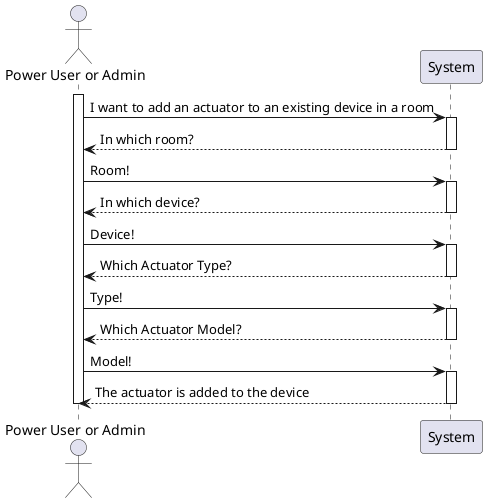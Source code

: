 @startuml
'US12 - As a Power User [or Administrator], I want to add an actuator to an existing
'device in a room. The actuator must be of a model of an existing type of actuator.
!pragma layout smetana
actor "Power User or Admin" as User
participant System

activate User
User -> System: I want to add an actuator to an existing device in a room
activate System
System --> User: In which room?
deactivate System
User -> System: Room!
activate System
System --> User: In which device?
deactivate System
User -> System: Device!
activate System
System --> User: Which Actuator Type?
deactivate System
User -> System: Type!
activate System
System --> User: Which Actuator Model?
deactivate System
User -> System: Model!
activate System
System --> User: The actuator is added to the device
deactivate System
deactivate User
@enduml